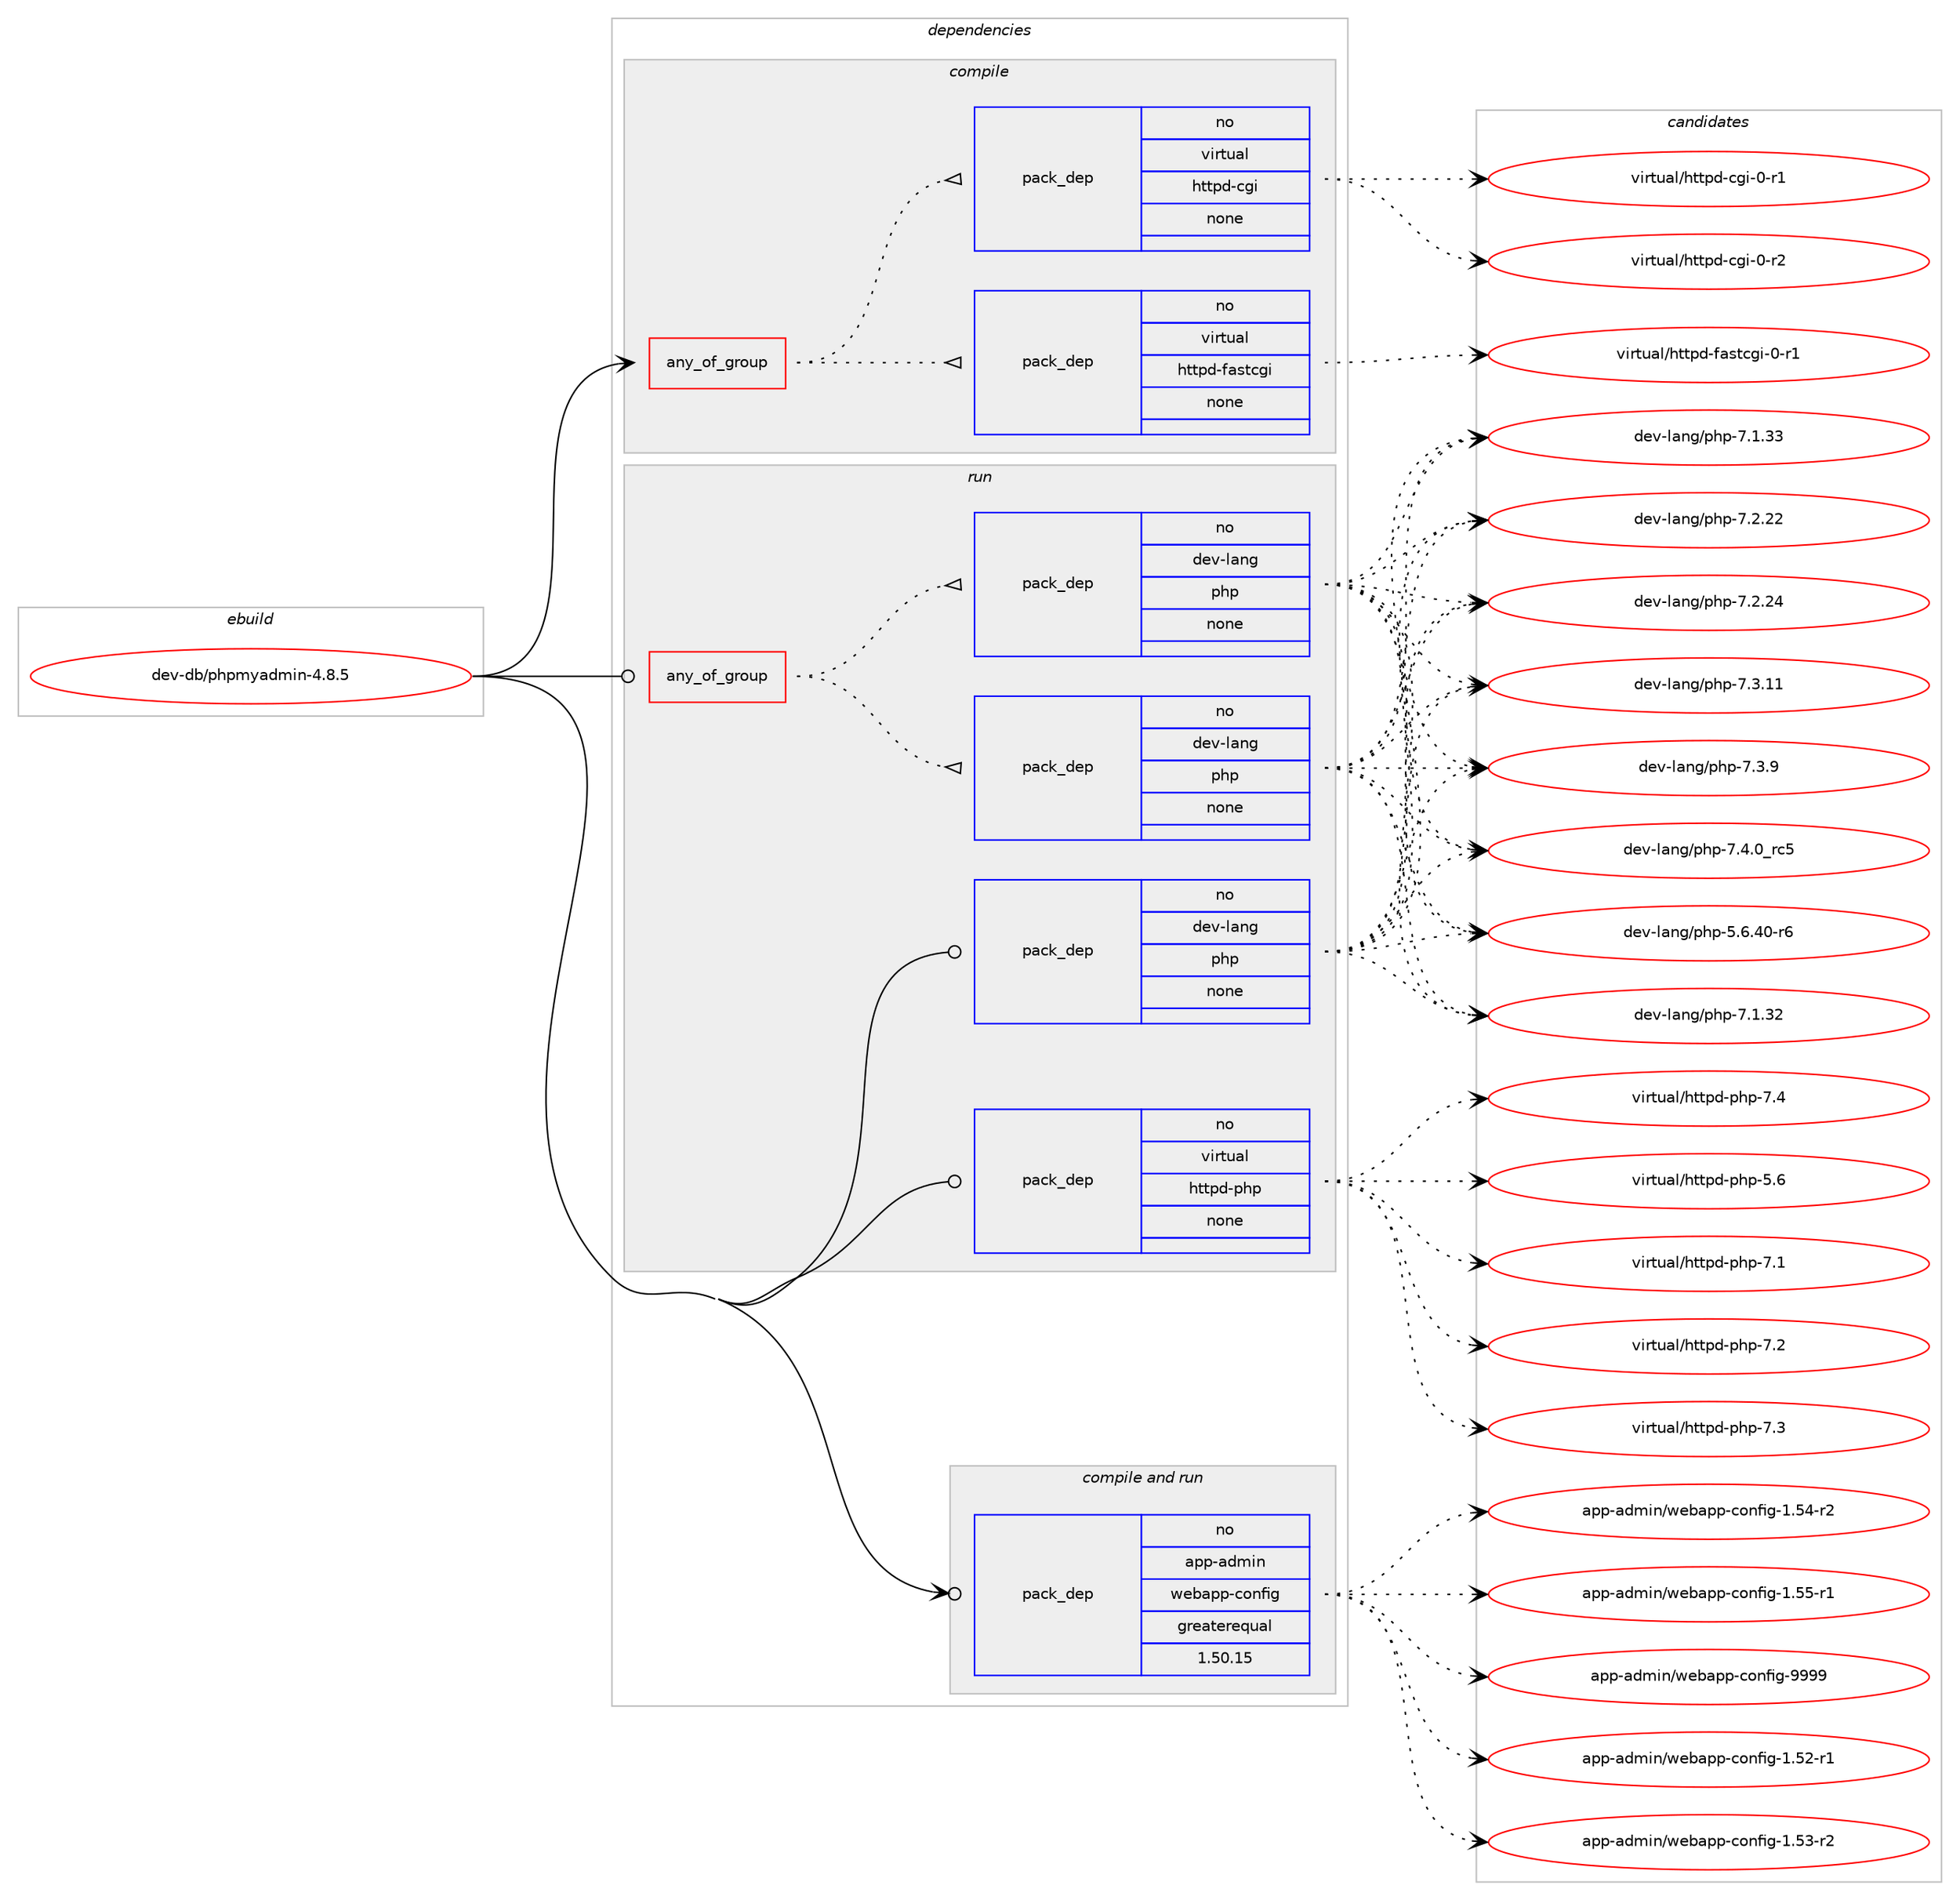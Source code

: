 digraph prolog {

# *************
# Graph options
# *************

newrank=true;
concentrate=true;
compound=true;
graph [rankdir=LR,fontname=Helvetica,fontsize=10,ranksep=1.5];#, ranksep=2.5, nodesep=0.2];
edge  [arrowhead=vee];
node  [fontname=Helvetica,fontsize=10];

# **********
# The ebuild
# **********

subgraph cluster_leftcol {
color=gray;
label=<<i>ebuild</i>>;
id [label="dev-db/phpmyadmin-4.8.5", color=red, width=4, href="../dev-db/phpmyadmin-4.8.5.svg"];
}

# ****************
# The dependencies
# ****************

subgraph cluster_midcol {
color=gray;
label=<<i>dependencies</i>>;
subgraph cluster_compile {
fillcolor="#eeeeee";
style=filled;
label=<<i>compile</i>>;
subgraph any9361 {
dependency521726 [label=<<TABLE BORDER="0" CELLBORDER="1" CELLSPACING="0" CELLPADDING="4"><TR><TD CELLPADDING="10">any_of_group</TD></TR></TABLE>>, shape=none, color=red];subgraph pack388452 {
dependency521727 [label=<<TABLE BORDER="0" CELLBORDER="1" CELLSPACING="0" CELLPADDING="4" WIDTH="220"><TR><TD ROWSPAN="6" CELLPADDING="30">pack_dep</TD></TR><TR><TD WIDTH="110">no</TD></TR><TR><TD>virtual</TD></TR><TR><TD>httpd-cgi</TD></TR><TR><TD>none</TD></TR><TR><TD></TD></TR></TABLE>>, shape=none, color=blue];
}
dependency521726:e -> dependency521727:w [weight=20,style="dotted",arrowhead="oinv"];
subgraph pack388453 {
dependency521728 [label=<<TABLE BORDER="0" CELLBORDER="1" CELLSPACING="0" CELLPADDING="4" WIDTH="220"><TR><TD ROWSPAN="6" CELLPADDING="30">pack_dep</TD></TR><TR><TD WIDTH="110">no</TD></TR><TR><TD>virtual</TD></TR><TR><TD>httpd-fastcgi</TD></TR><TR><TD>none</TD></TR><TR><TD></TD></TR></TABLE>>, shape=none, color=blue];
}
dependency521726:e -> dependency521728:w [weight=20,style="dotted",arrowhead="oinv"];
}
id:e -> dependency521726:w [weight=20,style="solid",arrowhead="vee"];
}
subgraph cluster_compileandrun {
fillcolor="#eeeeee";
style=filled;
label=<<i>compile and run</i>>;
subgraph pack388454 {
dependency521729 [label=<<TABLE BORDER="0" CELLBORDER="1" CELLSPACING="0" CELLPADDING="4" WIDTH="220"><TR><TD ROWSPAN="6" CELLPADDING="30">pack_dep</TD></TR><TR><TD WIDTH="110">no</TD></TR><TR><TD>app-admin</TD></TR><TR><TD>webapp-config</TD></TR><TR><TD>greaterequal</TD></TR><TR><TD>1.50.15</TD></TR></TABLE>>, shape=none, color=blue];
}
id:e -> dependency521729:w [weight=20,style="solid",arrowhead="odotvee"];
}
subgraph cluster_run {
fillcolor="#eeeeee";
style=filled;
label=<<i>run</i>>;
subgraph any9362 {
dependency521730 [label=<<TABLE BORDER="0" CELLBORDER="1" CELLSPACING="0" CELLPADDING="4"><TR><TD CELLPADDING="10">any_of_group</TD></TR></TABLE>>, shape=none, color=red];subgraph pack388455 {
dependency521731 [label=<<TABLE BORDER="0" CELLBORDER="1" CELLSPACING="0" CELLPADDING="4" WIDTH="220"><TR><TD ROWSPAN="6" CELLPADDING="30">pack_dep</TD></TR><TR><TD WIDTH="110">no</TD></TR><TR><TD>dev-lang</TD></TR><TR><TD>php</TD></TR><TR><TD>none</TD></TR><TR><TD></TD></TR></TABLE>>, shape=none, color=blue];
}
dependency521730:e -> dependency521731:w [weight=20,style="dotted",arrowhead="oinv"];
subgraph pack388456 {
dependency521732 [label=<<TABLE BORDER="0" CELLBORDER="1" CELLSPACING="0" CELLPADDING="4" WIDTH="220"><TR><TD ROWSPAN="6" CELLPADDING="30">pack_dep</TD></TR><TR><TD WIDTH="110">no</TD></TR><TR><TD>dev-lang</TD></TR><TR><TD>php</TD></TR><TR><TD>none</TD></TR><TR><TD></TD></TR></TABLE>>, shape=none, color=blue];
}
dependency521730:e -> dependency521732:w [weight=20,style="dotted",arrowhead="oinv"];
}
id:e -> dependency521730:w [weight=20,style="solid",arrowhead="odot"];
subgraph pack388457 {
dependency521733 [label=<<TABLE BORDER="0" CELLBORDER="1" CELLSPACING="0" CELLPADDING="4" WIDTH="220"><TR><TD ROWSPAN="6" CELLPADDING="30">pack_dep</TD></TR><TR><TD WIDTH="110">no</TD></TR><TR><TD>dev-lang</TD></TR><TR><TD>php</TD></TR><TR><TD>none</TD></TR><TR><TD></TD></TR></TABLE>>, shape=none, color=blue];
}
id:e -> dependency521733:w [weight=20,style="solid",arrowhead="odot"];
subgraph pack388458 {
dependency521734 [label=<<TABLE BORDER="0" CELLBORDER="1" CELLSPACING="0" CELLPADDING="4" WIDTH="220"><TR><TD ROWSPAN="6" CELLPADDING="30">pack_dep</TD></TR><TR><TD WIDTH="110">no</TD></TR><TR><TD>virtual</TD></TR><TR><TD>httpd-php</TD></TR><TR><TD>none</TD></TR><TR><TD></TD></TR></TABLE>>, shape=none, color=blue];
}
id:e -> dependency521734:w [weight=20,style="solid",arrowhead="odot"];
}
}

# **************
# The candidates
# **************

subgraph cluster_choices {
rank=same;
color=gray;
label=<<i>candidates</i>>;

subgraph choice388452 {
color=black;
nodesep=1;
choice1181051141161179710847104116116112100459910310545484511449 [label="virtual/httpd-cgi-0-r1", color=red, width=4,href="../virtual/httpd-cgi-0-r1.svg"];
choice1181051141161179710847104116116112100459910310545484511450 [label="virtual/httpd-cgi-0-r2", color=red, width=4,href="../virtual/httpd-cgi-0-r2.svg"];
dependency521727:e -> choice1181051141161179710847104116116112100459910310545484511449:w [style=dotted,weight="100"];
dependency521727:e -> choice1181051141161179710847104116116112100459910310545484511450:w [style=dotted,weight="100"];
}
subgraph choice388453 {
color=black;
nodesep=1;
choice118105114116117971084710411611611210045102971151169910310545484511449 [label="virtual/httpd-fastcgi-0-r1", color=red, width=4,href="../virtual/httpd-fastcgi-0-r1.svg"];
dependency521728:e -> choice118105114116117971084710411611611210045102971151169910310545484511449:w [style=dotted,weight="100"];
}
subgraph choice388454 {
color=black;
nodesep=1;
choice971121124597100109105110471191019897112112459911111010210510345494653504511449 [label="app-admin/webapp-config-1.52-r1", color=red, width=4,href="../app-admin/webapp-config-1.52-r1.svg"];
choice971121124597100109105110471191019897112112459911111010210510345494653514511450 [label="app-admin/webapp-config-1.53-r2", color=red, width=4,href="../app-admin/webapp-config-1.53-r2.svg"];
choice971121124597100109105110471191019897112112459911111010210510345494653524511450 [label="app-admin/webapp-config-1.54-r2", color=red, width=4,href="../app-admin/webapp-config-1.54-r2.svg"];
choice971121124597100109105110471191019897112112459911111010210510345494653534511449 [label="app-admin/webapp-config-1.55-r1", color=red, width=4,href="../app-admin/webapp-config-1.55-r1.svg"];
choice97112112459710010910511047119101989711211245991111101021051034557575757 [label="app-admin/webapp-config-9999", color=red, width=4,href="../app-admin/webapp-config-9999.svg"];
dependency521729:e -> choice971121124597100109105110471191019897112112459911111010210510345494653504511449:w [style=dotted,weight="100"];
dependency521729:e -> choice971121124597100109105110471191019897112112459911111010210510345494653514511450:w [style=dotted,weight="100"];
dependency521729:e -> choice971121124597100109105110471191019897112112459911111010210510345494653524511450:w [style=dotted,weight="100"];
dependency521729:e -> choice971121124597100109105110471191019897112112459911111010210510345494653534511449:w [style=dotted,weight="100"];
dependency521729:e -> choice97112112459710010910511047119101989711211245991111101021051034557575757:w [style=dotted,weight="100"];
}
subgraph choice388455 {
color=black;
nodesep=1;
choice100101118451089711010347112104112455346544652484511454 [label="dev-lang/php-5.6.40-r6", color=red, width=4,href="../dev-lang/php-5.6.40-r6.svg"];
choice10010111845108971101034711210411245554649465150 [label="dev-lang/php-7.1.32", color=red, width=4,href="../dev-lang/php-7.1.32.svg"];
choice10010111845108971101034711210411245554649465151 [label="dev-lang/php-7.1.33", color=red, width=4,href="../dev-lang/php-7.1.33.svg"];
choice10010111845108971101034711210411245554650465050 [label="dev-lang/php-7.2.22", color=red, width=4,href="../dev-lang/php-7.2.22.svg"];
choice10010111845108971101034711210411245554650465052 [label="dev-lang/php-7.2.24", color=red, width=4,href="../dev-lang/php-7.2.24.svg"];
choice10010111845108971101034711210411245554651464949 [label="dev-lang/php-7.3.11", color=red, width=4,href="../dev-lang/php-7.3.11.svg"];
choice100101118451089711010347112104112455546514657 [label="dev-lang/php-7.3.9", color=red, width=4,href="../dev-lang/php-7.3.9.svg"];
choice100101118451089711010347112104112455546524648951149953 [label="dev-lang/php-7.4.0_rc5", color=red, width=4,href="../dev-lang/php-7.4.0_rc5.svg"];
dependency521731:e -> choice100101118451089711010347112104112455346544652484511454:w [style=dotted,weight="100"];
dependency521731:e -> choice10010111845108971101034711210411245554649465150:w [style=dotted,weight="100"];
dependency521731:e -> choice10010111845108971101034711210411245554649465151:w [style=dotted,weight="100"];
dependency521731:e -> choice10010111845108971101034711210411245554650465050:w [style=dotted,weight="100"];
dependency521731:e -> choice10010111845108971101034711210411245554650465052:w [style=dotted,weight="100"];
dependency521731:e -> choice10010111845108971101034711210411245554651464949:w [style=dotted,weight="100"];
dependency521731:e -> choice100101118451089711010347112104112455546514657:w [style=dotted,weight="100"];
dependency521731:e -> choice100101118451089711010347112104112455546524648951149953:w [style=dotted,weight="100"];
}
subgraph choice388456 {
color=black;
nodesep=1;
choice100101118451089711010347112104112455346544652484511454 [label="dev-lang/php-5.6.40-r6", color=red, width=4,href="../dev-lang/php-5.6.40-r6.svg"];
choice10010111845108971101034711210411245554649465150 [label="dev-lang/php-7.1.32", color=red, width=4,href="../dev-lang/php-7.1.32.svg"];
choice10010111845108971101034711210411245554649465151 [label="dev-lang/php-7.1.33", color=red, width=4,href="../dev-lang/php-7.1.33.svg"];
choice10010111845108971101034711210411245554650465050 [label="dev-lang/php-7.2.22", color=red, width=4,href="../dev-lang/php-7.2.22.svg"];
choice10010111845108971101034711210411245554650465052 [label="dev-lang/php-7.2.24", color=red, width=4,href="../dev-lang/php-7.2.24.svg"];
choice10010111845108971101034711210411245554651464949 [label="dev-lang/php-7.3.11", color=red, width=4,href="../dev-lang/php-7.3.11.svg"];
choice100101118451089711010347112104112455546514657 [label="dev-lang/php-7.3.9", color=red, width=4,href="../dev-lang/php-7.3.9.svg"];
choice100101118451089711010347112104112455546524648951149953 [label="dev-lang/php-7.4.0_rc5", color=red, width=4,href="../dev-lang/php-7.4.0_rc5.svg"];
dependency521732:e -> choice100101118451089711010347112104112455346544652484511454:w [style=dotted,weight="100"];
dependency521732:e -> choice10010111845108971101034711210411245554649465150:w [style=dotted,weight="100"];
dependency521732:e -> choice10010111845108971101034711210411245554649465151:w [style=dotted,weight="100"];
dependency521732:e -> choice10010111845108971101034711210411245554650465050:w [style=dotted,weight="100"];
dependency521732:e -> choice10010111845108971101034711210411245554650465052:w [style=dotted,weight="100"];
dependency521732:e -> choice10010111845108971101034711210411245554651464949:w [style=dotted,weight="100"];
dependency521732:e -> choice100101118451089711010347112104112455546514657:w [style=dotted,weight="100"];
dependency521732:e -> choice100101118451089711010347112104112455546524648951149953:w [style=dotted,weight="100"];
}
subgraph choice388457 {
color=black;
nodesep=1;
choice100101118451089711010347112104112455346544652484511454 [label="dev-lang/php-5.6.40-r6", color=red, width=4,href="../dev-lang/php-5.6.40-r6.svg"];
choice10010111845108971101034711210411245554649465150 [label="dev-lang/php-7.1.32", color=red, width=4,href="../dev-lang/php-7.1.32.svg"];
choice10010111845108971101034711210411245554649465151 [label="dev-lang/php-7.1.33", color=red, width=4,href="../dev-lang/php-7.1.33.svg"];
choice10010111845108971101034711210411245554650465050 [label="dev-lang/php-7.2.22", color=red, width=4,href="../dev-lang/php-7.2.22.svg"];
choice10010111845108971101034711210411245554650465052 [label="dev-lang/php-7.2.24", color=red, width=4,href="../dev-lang/php-7.2.24.svg"];
choice10010111845108971101034711210411245554651464949 [label="dev-lang/php-7.3.11", color=red, width=4,href="../dev-lang/php-7.3.11.svg"];
choice100101118451089711010347112104112455546514657 [label="dev-lang/php-7.3.9", color=red, width=4,href="../dev-lang/php-7.3.9.svg"];
choice100101118451089711010347112104112455546524648951149953 [label="dev-lang/php-7.4.0_rc5", color=red, width=4,href="../dev-lang/php-7.4.0_rc5.svg"];
dependency521733:e -> choice100101118451089711010347112104112455346544652484511454:w [style=dotted,weight="100"];
dependency521733:e -> choice10010111845108971101034711210411245554649465150:w [style=dotted,weight="100"];
dependency521733:e -> choice10010111845108971101034711210411245554649465151:w [style=dotted,weight="100"];
dependency521733:e -> choice10010111845108971101034711210411245554650465050:w [style=dotted,weight="100"];
dependency521733:e -> choice10010111845108971101034711210411245554650465052:w [style=dotted,weight="100"];
dependency521733:e -> choice10010111845108971101034711210411245554651464949:w [style=dotted,weight="100"];
dependency521733:e -> choice100101118451089711010347112104112455546514657:w [style=dotted,weight="100"];
dependency521733:e -> choice100101118451089711010347112104112455546524648951149953:w [style=dotted,weight="100"];
}
subgraph choice388458 {
color=black;
nodesep=1;
choice11810511411611797108471041161161121004511210411245534654 [label="virtual/httpd-php-5.6", color=red, width=4,href="../virtual/httpd-php-5.6.svg"];
choice11810511411611797108471041161161121004511210411245554649 [label="virtual/httpd-php-7.1", color=red, width=4,href="../virtual/httpd-php-7.1.svg"];
choice11810511411611797108471041161161121004511210411245554650 [label="virtual/httpd-php-7.2", color=red, width=4,href="../virtual/httpd-php-7.2.svg"];
choice11810511411611797108471041161161121004511210411245554651 [label="virtual/httpd-php-7.3", color=red, width=4,href="../virtual/httpd-php-7.3.svg"];
choice11810511411611797108471041161161121004511210411245554652 [label="virtual/httpd-php-7.4", color=red, width=4,href="../virtual/httpd-php-7.4.svg"];
dependency521734:e -> choice11810511411611797108471041161161121004511210411245534654:w [style=dotted,weight="100"];
dependency521734:e -> choice11810511411611797108471041161161121004511210411245554649:w [style=dotted,weight="100"];
dependency521734:e -> choice11810511411611797108471041161161121004511210411245554650:w [style=dotted,weight="100"];
dependency521734:e -> choice11810511411611797108471041161161121004511210411245554651:w [style=dotted,weight="100"];
dependency521734:e -> choice11810511411611797108471041161161121004511210411245554652:w [style=dotted,weight="100"];
}
}

}
